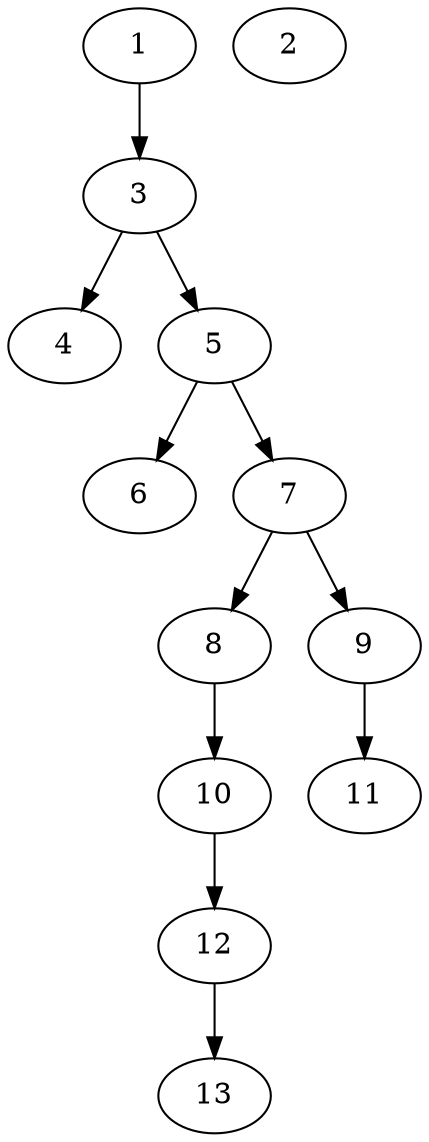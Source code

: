 // DAG (tier=1-easy, mode=compute, n=13, ccr=0.295, fat=0.405, density=0.243, regular=0.677, jump=0.091, mindata=262144, maxdata=2097152)
// DAG automatically generated by daggen at Sun Aug 24 16:33:32 2025
// /home/ermia/Project/Environments/daggen/bin/daggen --dot --ccr 0.295 --fat 0.405 --regular 0.677 --density 0.243 --jump 0.091 --mindata 262144 --maxdata 2097152 -n 13 
digraph G {
  1 [size="25930707876888832", alpha="0.14", expect_size="12965353938444416"]
  1 -> 3 [size ="15652773429248"]
  2 [size="335534990226248", alpha="0.16", expect_size="167767495113124"]
  3 [size="203905457425714", alpha="0.08", expect_size="101952728712857"]
  3 -> 4 [size ="25338998423552"]
  3 -> 5 [size ="25338998423552"]
  4 [size="4993121105666154", alpha="0.16", expect_size="2496560552833077"]
  5 [size="17206266137235694", alpha="0.04", expect_size="8603133068617847"]
  5 -> 6 [size ="10466373926912"]
  5 -> 7 [size ="10466373926912"]
  6 [size="34528779690835968", alpha="0.18", expect_size="17264389845417984"]
  7 [size="464215222755475", alpha="0.12", expect_size="232107611377737"]
  7 -> 8 [size ="26578465587200"]
  7 -> 9 [size ="26578465587200"]
  8 [size="3382998310011797504", alpha="0.06", expect_size="1691499155005898752"]
  8 -> 10 [size ="18028427214848"]
  9 [size="405463392131225", alpha="0.04", expect_size="202731696065612"]
  9 -> 11 [size ="7892841267200"]
  10 [size="6537356810569908224", alpha="0.14", expect_size="3268678405284954112"]
  10 -> 12 [size ="27969934327808"]
  11 [size="16928731620976714", alpha="0.16", expect_size="8464365810488357"]
  12 [size="30818561697670968", alpha="0.08", expect_size="15409280848835484"]
  12 -> 13 [size ="29052442247168"]
  13 [size="48801769796266888", alpha="0.19", expect_size="24400884898133444"]
}